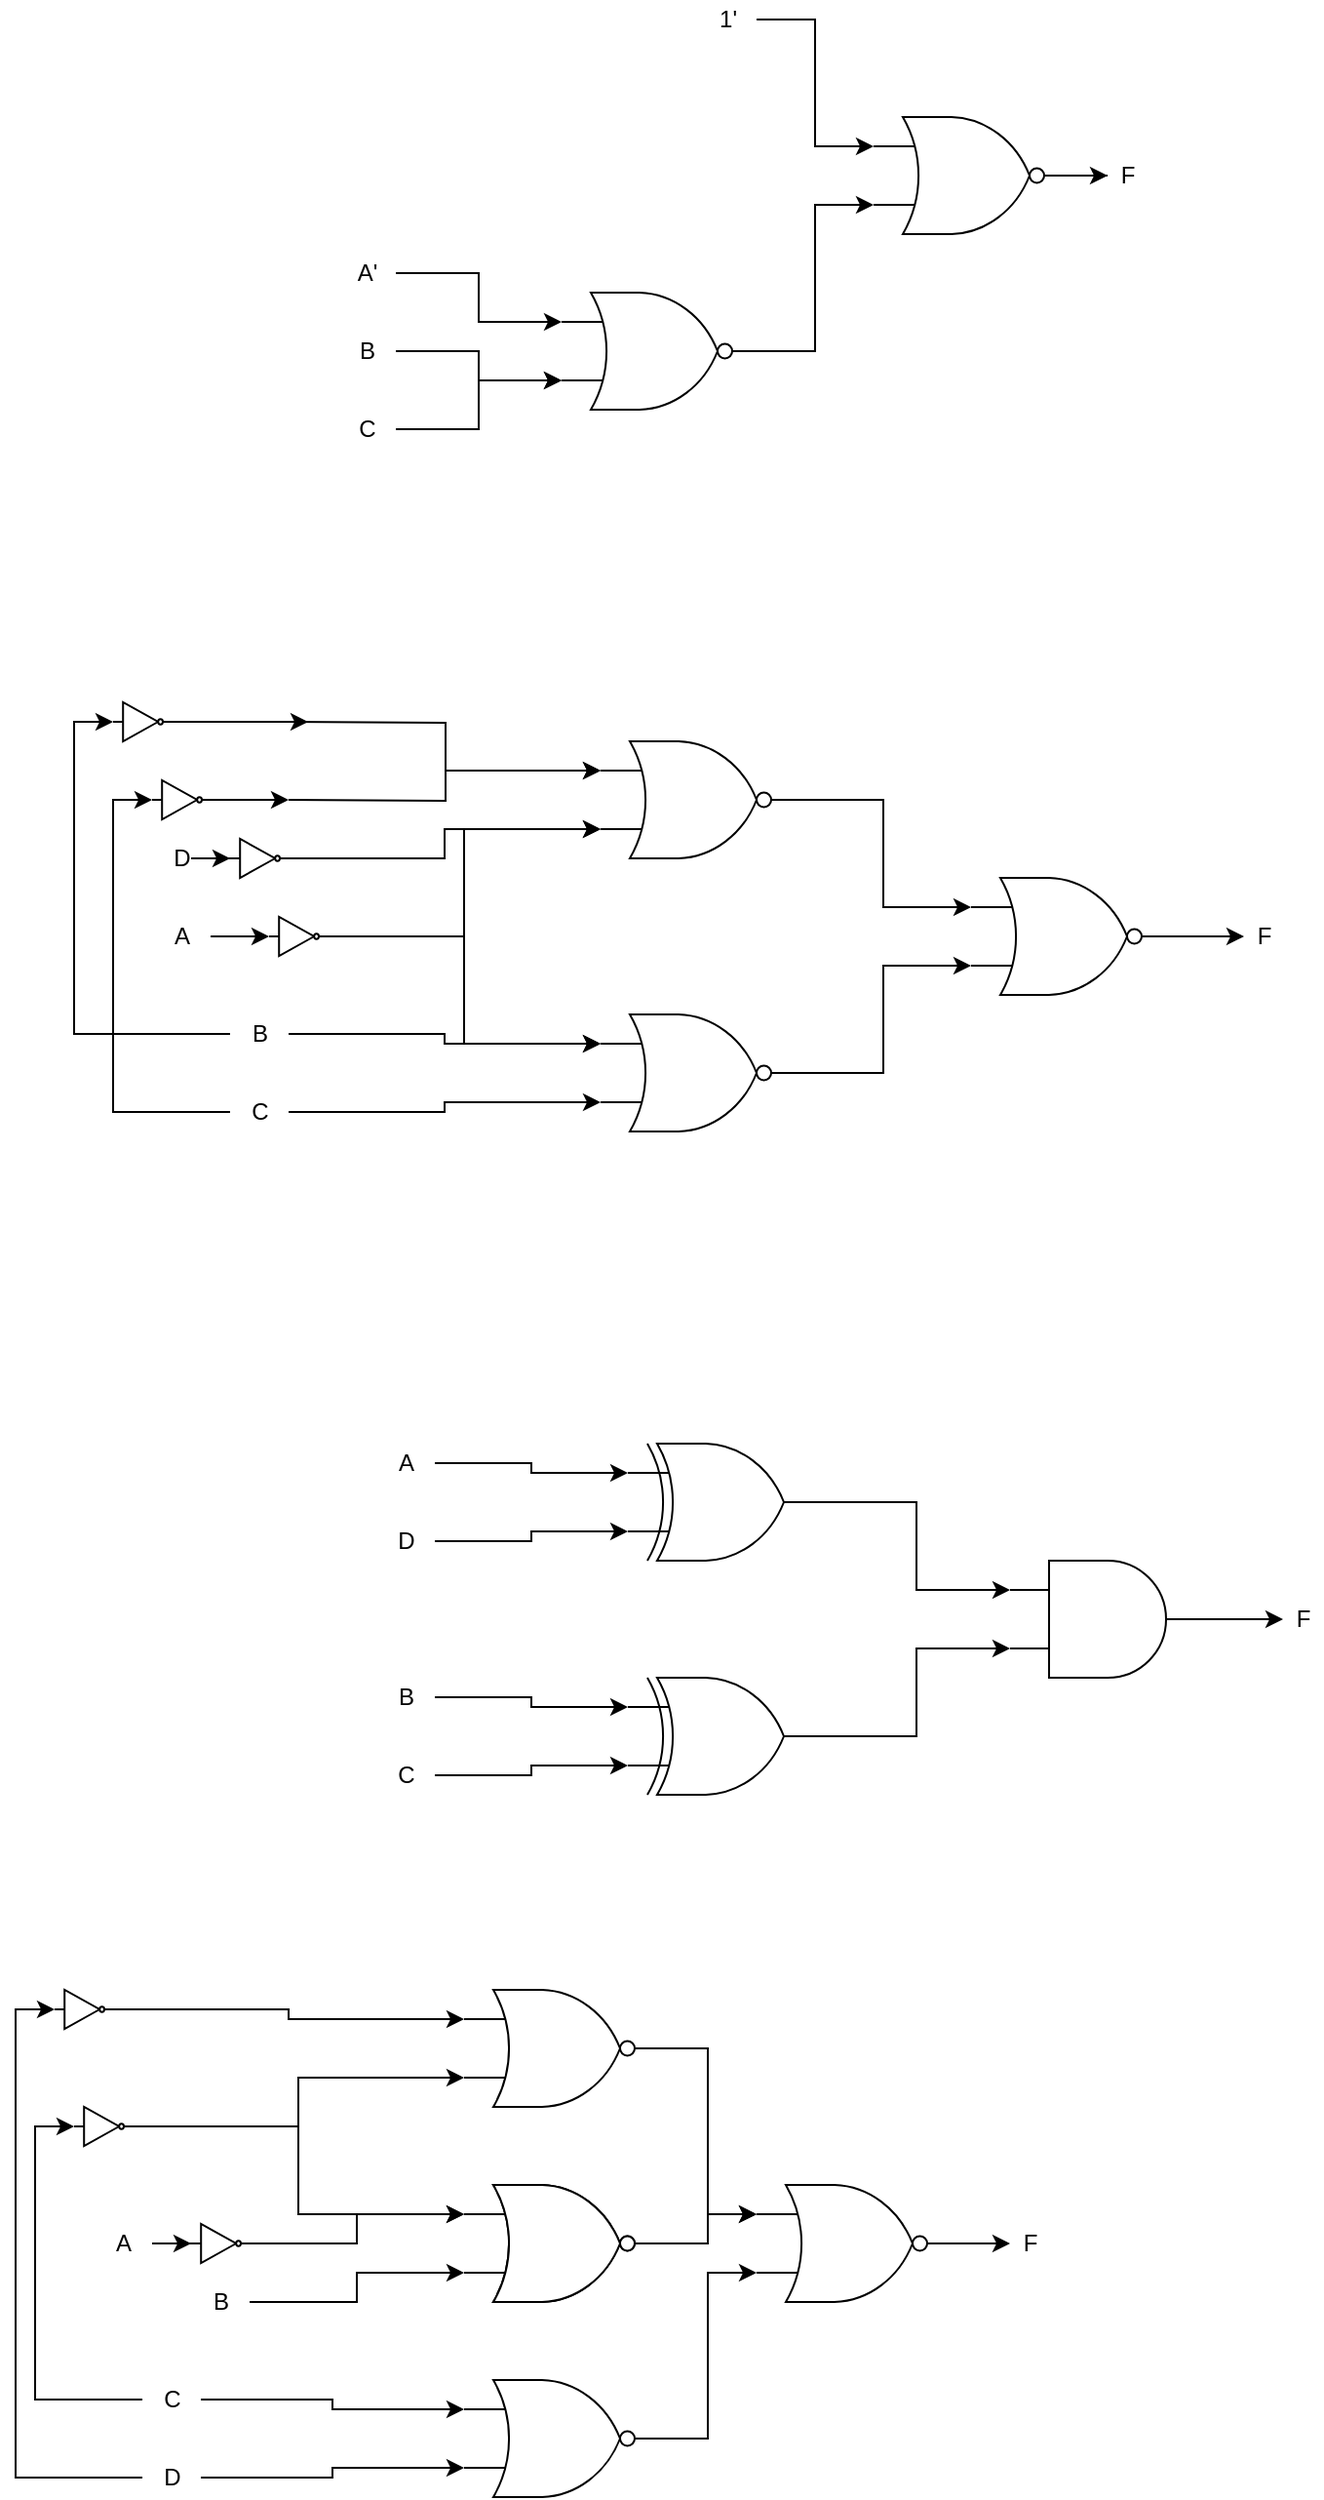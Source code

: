 <mxfile version="15.7.3" type="github">
  <diagram id="m1mpaAwDbxQyPkaKcdMI" name="Page-1">
    <mxGraphModel dx="864" dy="1725" grid="1" gridSize="10" guides="1" tooltips="1" connect="1" arrows="1" fold="1" page="1" pageScale="1" pageWidth="827" pageHeight="1169" math="0" shadow="0">
      <root>
        <mxCell id="0" />
        <mxCell id="1" parent="0" />
        <mxCell id="tOsfVFmYUpdPrZvb9AqQ-12" style="edgeStyle=orthogonalEdgeStyle;rounded=0;orthogonalLoop=1;jettySize=auto;html=1;entryX=0;entryY=0.25;entryDx=0;entryDy=0;entryPerimeter=0;" parent="1" source="tOsfVFmYUpdPrZvb9AqQ-4" target="tOsfVFmYUpdPrZvb9AqQ-9" edge="1">
          <mxGeometry relative="1" as="geometry" />
        </mxCell>
        <mxCell id="KDyfqv2YmAkCQUuqctpd-4" style="edgeStyle=orthogonalEdgeStyle;rounded=0;orthogonalLoop=1;jettySize=auto;html=1;entryX=0;entryY=0.5;entryDx=0;entryDy=0;entryPerimeter=0;" parent="1" source="tOsfVFmYUpdPrZvb9AqQ-4" target="KDyfqv2YmAkCQUuqctpd-1" edge="1">
          <mxGeometry relative="1" as="geometry" />
        </mxCell>
        <mxCell id="tOsfVFmYUpdPrZvb9AqQ-4" value="B" style="text;html=1;align=center;verticalAlign=middle;resizable=0;points=[];autosize=1;strokeColor=none;fillColor=none;" parent="1" vertex="1">
          <mxGeometry x="160" y="350" width="30" height="20" as="geometry" />
        </mxCell>
        <mxCell id="tOsfVFmYUpdPrZvb9AqQ-13" style="edgeStyle=orthogonalEdgeStyle;rounded=0;orthogonalLoop=1;jettySize=auto;html=1;entryX=0;entryY=0.75;entryDx=0;entryDy=0;entryPerimeter=0;" parent="1" source="tOsfVFmYUpdPrZvb9AqQ-5" target="tOsfVFmYUpdPrZvb9AqQ-9" edge="1">
          <mxGeometry relative="1" as="geometry" />
        </mxCell>
        <mxCell id="KDyfqv2YmAkCQUuqctpd-6" style="edgeStyle=orthogonalEdgeStyle;rounded=0;orthogonalLoop=1;jettySize=auto;html=1;entryX=0;entryY=0.5;entryDx=0;entryDy=0;entryPerimeter=0;" parent="1" source="tOsfVFmYUpdPrZvb9AqQ-5" target="KDyfqv2YmAkCQUuqctpd-5" edge="1">
          <mxGeometry relative="1" as="geometry" />
        </mxCell>
        <mxCell id="tOsfVFmYUpdPrZvb9AqQ-5" value="C" style="text;html=1;align=center;verticalAlign=middle;resizable=0;points=[];autosize=1;strokeColor=none;fillColor=none;" parent="1" vertex="1">
          <mxGeometry x="160" y="390" width="30" height="20" as="geometry" />
        </mxCell>
        <mxCell id="tOsfVFmYUpdPrZvb9AqQ-16" style="edgeStyle=orthogonalEdgeStyle;rounded=0;orthogonalLoop=1;jettySize=auto;html=1;entryX=0;entryY=0.25;entryDx=0;entryDy=0;entryPerimeter=0;" parent="1" target="tOsfVFmYUpdPrZvb9AqQ-10" edge="1">
          <mxGeometry relative="1" as="geometry">
            <mxPoint x="190" y="240" as="sourcePoint" />
          </mxGeometry>
        </mxCell>
        <mxCell id="tOsfVFmYUpdPrZvb9AqQ-32" style="edgeStyle=orthogonalEdgeStyle;rounded=0;orthogonalLoop=1;jettySize=auto;html=1;entryX=0;entryY=0.25;entryDx=0;entryDy=0;entryPerimeter=0;" parent="1" target="tOsfVFmYUpdPrZvb9AqQ-10" edge="1">
          <mxGeometry relative="1" as="geometry">
            <mxPoint x="190" y="200" as="sourcePoint" />
          </mxGeometry>
        </mxCell>
        <mxCell id="tOsfVFmYUpdPrZvb9AqQ-26" style="edgeStyle=orthogonalEdgeStyle;rounded=0;orthogonalLoop=1;jettySize=auto;html=1;exitX=1;exitY=0.5;exitDx=0;exitDy=0;exitPerimeter=0;" parent="1" source="tOsfVFmYUpdPrZvb9AqQ-8" target="tOsfVFmYUpdPrZvb9AqQ-25" edge="1">
          <mxGeometry relative="1" as="geometry" />
        </mxCell>
        <mxCell id="tOsfVFmYUpdPrZvb9AqQ-8" value="" style="verticalLabelPosition=bottom;shadow=0;dashed=0;align=center;html=1;verticalAlign=top;shape=mxgraph.electrical.logic_gates.logic_gate;operation=or;negating=1;negSize=0.15;" parent="1" vertex="1">
          <mxGeometry x="540" y="280" width="100" height="60" as="geometry" />
        </mxCell>
        <mxCell id="tOsfVFmYUpdPrZvb9AqQ-22" style="edgeStyle=orthogonalEdgeStyle;rounded=0;orthogonalLoop=1;jettySize=auto;html=1;entryX=0;entryY=0.75;entryDx=0;entryDy=0;entryPerimeter=0;" parent="1" source="tOsfVFmYUpdPrZvb9AqQ-9" target="tOsfVFmYUpdPrZvb9AqQ-8" edge="1">
          <mxGeometry relative="1" as="geometry" />
        </mxCell>
        <mxCell id="tOsfVFmYUpdPrZvb9AqQ-9" value="" style="verticalLabelPosition=bottom;shadow=0;dashed=0;align=center;html=1;verticalAlign=top;shape=mxgraph.electrical.logic_gates.logic_gate;operation=or;negating=1;negSize=0.15;" parent="1" vertex="1">
          <mxGeometry x="350" y="350" width="100" height="60" as="geometry" />
        </mxCell>
        <mxCell id="tOsfVFmYUpdPrZvb9AqQ-21" style="edgeStyle=orthogonalEdgeStyle;rounded=0;orthogonalLoop=1;jettySize=auto;html=1;entryX=0;entryY=0.25;entryDx=0;entryDy=0;entryPerimeter=0;" parent="1" source="tOsfVFmYUpdPrZvb9AqQ-10" target="tOsfVFmYUpdPrZvb9AqQ-8" edge="1">
          <mxGeometry relative="1" as="geometry" />
        </mxCell>
        <mxCell id="tOsfVFmYUpdPrZvb9AqQ-10" value="" style="verticalLabelPosition=bottom;shadow=0;dashed=0;align=center;html=1;verticalAlign=top;shape=mxgraph.electrical.logic_gates.logic_gate;operation=or;negating=1;negSize=0.15;" parent="1" vertex="1">
          <mxGeometry x="350" y="210" width="100" height="60" as="geometry" />
        </mxCell>
        <mxCell id="tOsfVFmYUpdPrZvb9AqQ-25" value="F" style="text;html=1;align=center;verticalAlign=middle;resizable=0;points=[];autosize=1;strokeColor=none;fillColor=none;" parent="1" vertex="1">
          <mxGeometry x="680" y="300" width="20" height="20" as="geometry" />
        </mxCell>
        <mxCell id="KDyfqv2YmAkCQUuqctpd-13" style="edgeStyle=orthogonalEdgeStyle;rounded=0;orthogonalLoop=1;jettySize=auto;html=1;" parent="1" source="tOsfVFmYUpdPrZvb9AqQ-27" target="KDyfqv2YmAkCQUuqctpd-9" edge="1">
          <mxGeometry relative="1" as="geometry" />
        </mxCell>
        <mxCell id="tOsfVFmYUpdPrZvb9AqQ-27" value="D" style="text;html=1;align=center;verticalAlign=middle;resizable=0;points=[];autosize=1;strokeColor=none;fillColor=none;" parent="1" vertex="1">
          <mxGeometry x="120" y="260" width="30" height="20" as="geometry" />
        </mxCell>
        <mxCell id="tOsfVFmYUpdPrZvb9AqQ-44" style="edgeStyle=orthogonalEdgeStyle;rounded=0;orthogonalLoop=1;jettySize=auto;html=1;exitX=1;exitY=0.5;exitDx=0;exitDy=0;exitPerimeter=0;entryX=0;entryY=0.75;entryDx=0;entryDy=0;entryPerimeter=0;" parent="1" source="tOsfVFmYUpdPrZvb9AqQ-33" target="tOsfVFmYUpdPrZvb9AqQ-34" edge="1">
          <mxGeometry relative="1" as="geometry" />
        </mxCell>
        <mxCell id="tOsfVFmYUpdPrZvb9AqQ-33" value="" style="verticalLabelPosition=bottom;shadow=0;dashed=0;align=center;html=1;verticalAlign=top;shape=mxgraph.electrical.logic_gates.logic_gate;operation=xor;" parent="1" vertex="1">
          <mxGeometry x="364" y="690" width="100" height="60" as="geometry" />
        </mxCell>
        <mxCell id="tOsfVFmYUpdPrZvb9AqQ-47" style="edgeStyle=orthogonalEdgeStyle;rounded=0;orthogonalLoop=1;jettySize=auto;html=1;" parent="1" source="tOsfVFmYUpdPrZvb9AqQ-34" target="tOsfVFmYUpdPrZvb9AqQ-46" edge="1">
          <mxGeometry relative="1" as="geometry" />
        </mxCell>
        <mxCell id="tOsfVFmYUpdPrZvb9AqQ-34" value="" style="verticalLabelPosition=bottom;shadow=0;dashed=0;align=center;html=1;verticalAlign=top;shape=mxgraph.electrical.logic_gates.logic_gate;operation=and;" parent="1" vertex="1">
          <mxGeometry x="560" y="630" width="100" height="60" as="geometry" />
        </mxCell>
        <mxCell id="tOsfVFmYUpdPrZvb9AqQ-45" style="edgeStyle=orthogonalEdgeStyle;rounded=0;orthogonalLoop=1;jettySize=auto;html=1;entryX=0;entryY=0.25;entryDx=0;entryDy=0;entryPerimeter=0;" parent="1" source="tOsfVFmYUpdPrZvb9AqQ-35" target="tOsfVFmYUpdPrZvb9AqQ-34" edge="1">
          <mxGeometry relative="1" as="geometry" />
        </mxCell>
        <mxCell id="tOsfVFmYUpdPrZvb9AqQ-35" value="" style="verticalLabelPosition=bottom;shadow=0;dashed=0;align=center;html=1;verticalAlign=top;shape=mxgraph.electrical.logic_gates.logic_gate;operation=xor;" parent="1" vertex="1">
          <mxGeometry x="364" y="570" width="100" height="60" as="geometry" />
        </mxCell>
        <mxCell id="tOsfVFmYUpdPrZvb9AqQ-40" style="edgeStyle=orthogonalEdgeStyle;rounded=0;orthogonalLoop=1;jettySize=auto;html=1;entryX=0;entryY=0.25;entryDx=0;entryDy=0;entryPerimeter=0;" parent="1" source="tOsfVFmYUpdPrZvb9AqQ-36" target="tOsfVFmYUpdPrZvb9AqQ-35" edge="1">
          <mxGeometry relative="1" as="geometry" />
        </mxCell>
        <mxCell id="tOsfVFmYUpdPrZvb9AqQ-36" value="A" style="text;html=1;align=center;verticalAlign=middle;resizable=0;points=[];autosize=1;strokeColor=none;fillColor=none;" parent="1" vertex="1">
          <mxGeometry x="235" y="570" width="30" height="20" as="geometry" />
        </mxCell>
        <mxCell id="tOsfVFmYUpdPrZvb9AqQ-41" style="edgeStyle=orthogonalEdgeStyle;rounded=0;orthogonalLoop=1;jettySize=auto;html=1;entryX=0;entryY=0.75;entryDx=0;entryDy=0;entryPerimeter=0;" parent="1" source="tOsfVFmYUpdPrZvb9AqQ-37" target="tOsfVFmYUpdPrZvb9AqQ-35" edge="1">
          <mxGeometry relative="1" as="geometry" />
        </mxCell>
        <mxCell id="tOsfVFmYUpdPrZvb9AqQ-37" value="D" style="text;html=1;align=center;verticalAlign=middle;resizable=0;points=[];autosize=1;strokeColor=none;fillColor=none;" parent="1" vertex="1">
          <mxGeometry x="235" y="610" width="30" height="20" as="geometry" />
        </mxCell>
        <mxCell id="tOsfVFmYUpdPrZvb9AqQ-42" style="edgeStyle=orthogonalEdgeStyle;rounded=0;orthogonalLoop=1;jettySize=auto;html=1;entryX=0;entryY=0.25;entryDx=0;entryDy=0;entryPerimeter=0;" parent="1" source="tOsfVFmYUpdPrZvb9AqQ-38" target="tOsfVFmYUpdPrZvb9AqQ-33" edge="1">
          <mxGeometry relative="1" as="geometry" />
        </mxCell>
        <mxCell id="tOsfVFmYUpdPrZvb9AqQ-38" value="B" style="text;html=1;align=center;verticalAlign=middle;resizable=0;points=[];autosize=1;strokeColor=none;fillColor=none;" parent="1" vertex="1">
          <mxGeometry x="235" y="690" width="30" height="20" as="geometry" />
        </mxCell>
        <mxCell id="tOsfVFmYUpdPrZvb9AqQ-43" style="edgeStyle=orthogonalEdgeStyle;rounded=0;orthogonalLoop=1;jettySize=auto;html=1;entryX=0;entryY=0.75;entryDx=0;entryDy=0;entryPerimeter=0;" parent="1" source="tOsfVFmYUpdPrZvb9AqQ-39" target="tOsfVFmYUpdPrZvb9AqQ-33" edge="1">
          <mxGeometry relative="1" as="geometry" />
        </mxCell>
        <mxCell id="tOsfVFmYUpdPrZvb9AqQ-39" value="C" style="text;html=1;align=center;verticalAlign=middle;resizable=0;points=[];autosize=1;strokeColor=none;fillColor=none;" parent="1" vertex="1">
          <mxGeometry x="235" y="730" width="30" height="20" as="geometry" />
        </mxCell>
        <mxCell id="tOsfVFmYUpdPrZvb9AqQ-46" value="F" style="text;html=1;align=center;verticalAlign=middle;resizable=0;points=[];autosize=1;strokeColor=none;fillColor=none;" parent="1" vertex="1">
          <mxGeometry x="700" y="650" width="20" height="20" as="geometry" />
        </mxCell>
        <mxCell id="KDyfqv2YmAkCQUuqctpd-2" style="edgeStyle=orthogonalEdgeStyle;rounded=0;orthogonalLoop=1;jettySize=auto;html=1;" parent="1" source="KDyfqv2YmAkCQUuqctpd-1" edge="1">
          <mxGeometry relative="1" as="geometry">
            <mxPoint x="200" y="200" as="targetPoint" />
          </mxGeometry>
        </mxCell>
        <mxCell id="KDyfqv2YmAkCQUuqctpd-1" value="" style="verticalLabelPosition=bottom;shadow=0;dashed=0;align=center;html=1;verticalAlign=top;shape=mxgraph.electrical.logic_gates.inverter_2" parent="1" vertex="1">
          <mxGeometry x="100" y="190" width="30" height="20" as="geometry" />
        </mxCell>
        <mxCell id="KDyfqv2YmAkCQUuqctpd-7" style="edgeStyle=orthogonalEdgeStyle;rounded=0;orthogonalLoop=1;jettySize=auto;html=1;" parent="1" source="KDyfqv2YmAkCQUuqctpd-5" edge="1">
          <mxGeometry relative="1" as="geometry">
            <mxPoint x="190" y="240" as="targetPoint" />
          </mxGeometry>
        </mxCell>
        <mxCell id="KDyfqv2YmAkCQUuqctpd-5" value="" style="verticalLabelPosition=bottom;shadow=0;dashed=0;align=center;html=1;verticalAlign=top;shape=mxgraph.electrical.logic_gates.inverter_2;rotation=0;" parent="1" vertex="1">
          <mxGeometry x="120" y="230" width="30" height="20" as="geometry" />
        </mxCell>
        <mxCell id="KDyfqv2YmAkCQUuqctpd-11" style="edgeStyle=orthogonalEdgeStyle;rounded=0;orthogonalLoop=1;jettySize=auto;html=1;entryX=0;entryY=0.75;entryDx=0;entryDy=0;entryPerimeter=0;" parent="1" source="KDyfqv2YmAkCQUuqctpd-9" target="tOsfVFmYUpdPrZvb9AqQ-10" edge="1">
          <mxGeometry relative="1" as="geometry" />
        </mxCell>
        <mxCell id="KDyfqv2YmAkCQUuqctpd-9" value="" style="verticalLabelPosition=bottom;shadow=0;dashed=0;align=center;html=1;verticalAlign=top;shape=mxgraph.electrical.logic_gates.inverter_2;rotation=0;" parent="1" vertex="1">
          <mxGeometry x="160" y="260" width="30" height="20" as="geometry" />
        </mxCell>
        <mxCell id="KDyfqv2YmAkCQUuqctpd-20" style="edgeStyle=orthogonalEdgeStyle;rounded=0;orthogonalLoop=1;jettySize=auto;html=1;entryX=0;entryY=0.25;entryDx=0;entryDy=0;entryPerimeter=0;" parent="1" source="KDyfqv2YmAkCQUuqctpd-14" target="tOsfVFmYUpdPrZvb9AqQ-9" edge="1">
          <mxGeometry relative="1" as="geometry" />
        </mxCell>
        <mxCell id="KDyfqv2YmAkCQUuqctpd-21" style="edgeStyle=orthogonalEdgeStyle;rounded=0;orthogonalLoop=1;jettySize=auto;html=1;entryX=0;entryY=0.75;entryDx=0;entryDy=0;entryPerimeter=0;" parent="1" source="KDyfqv2YmAkCQUuqctpd-14" target="tOsfVFmYUpdPrZvb9AqQ-10" edge="1">
          <mxGeometry relative="1" as="geometry" />
        </mxCell>
        <mxCell id="KDyfqv2YmAkCQUuqctpd-14" value="" style="verticalLabelPosition=bottom;shadow=0;dashed=0;align=center;html=1;verticalAlign=top;shape=mxgraph.electrical.logic_gates.inverter_2;rotation=0;" parent="1" vertex="1">
          <mxGeometry x="180" y="300" width="30" height="20" as="geometry" />
        </mxCell>
        <mxCell id="KDyfqv2YmAkCQUuqctpd-19" style="edgeStyle=orthogonalEdgeStyle;rounded=0;orthogonalLoop=1;jettySize=auto;html=1;entryX=0;entryY=0.5;entryDx=0;entryDy=0;entryPerimeter=0;" parent="1" source="KDyfqv2YmAkCQUuqctpd-18" target="KDyfqv2YmAkCQUuqctpd-14" edge="1">
          <mxGeometry relative="1" as="geometry" />
        </mxCell>
        <mxCell id="KDyfqv2YmAkCQUuqctpd-18" value="A" style="text;html=1;align=center;verticalAlign=middle;resizable=0;points=[];autosize=1;strokeColor=none;fillColor=none;" parent="1" vertex="1">
          <mxGeometry x="120" y="300" width="30" height="20" as="geometry" />
        </mxCell>
        <mxCell id="KDyfqv2YmAkCQUuqctpd-22" value="" style="verticalLabelPosition=bottom;shadow=0;dashed=0;align=center;html=1;verticalAlign=top;shape=mxgraph.electrical.logic_gates.logic_gate;operation=or;negating=1;negSize=0.15;" parent="1" vertex="1">
          <mxGeometry x="280" y="950" width="100" height="60" as="geometry" />
        </mxCell>
        <mxCell id="KDyfqv2YmAkCQUuqctpd-28" style="edgeStyle=orthogonalEdgeStyle;rounded=0;orthogonalLoop=1;jettySize=auto;html=1;entryX=0;entryY=0.25;entryDx=0;entryDy=0;entryPerimeter=0;" parent="1" source="KDyfqv2YmAkCQUuqctpd-23" target="KDyfqv2YmAkCQUuqctpd-26" edge="1">
          <mxGeometry relative="1" as="geometry" />
        </mxCell>
        <mxCell id="KDyfqv2YmAkCQUuqctpd-23" value="" style="verticalLabelPosition=bottom;shadow=0;dashed=0;align=center;html=1;verticalAlign=top;shape=mxgraph.electrical.logic_gates.logic_gate;operation=or;negating=1;negSize=0.15;" parent="1" vertex="1">
          <mxGeometry x="280" y="950" width="100" height="60" as="geometry" />
        </mxCell>
        <mxCell id="KDyfqv2YmAkCQUuqctpd-27" style="edgeStyle=orthogonalEdgeStyle;rounded=0;orthogonalLoop=1;jettySize=auto;html=1;entryX=0;entryY=0.25;entryDx=0;entryDy=0;entryPerimeter=0;" parent="1" source="KDyfqv2YmAkCQUuqctpd-24" target="KDyfqv2YmAkCQUuqctpd-26" edge="1">
          <mxGeometry relative="1" as="geometry" />
        </mxCell>
        <mxCell id="KDyfqv2YmAkCQUuqctpd-24" value="" style="verticalLabelPosition=bottom;shadow=0;dashed=0;align=center;html=1;verticalAlign=top;shape=mxgraph.electrical.logic_gates.logic_gate;operation=or;negating=1;negSize=0.15;" parent="1" vertex="1">
          <mxGeometry x="280" y="850" width="100" height="60" as="geometry" />
        </mxCell>
        <mxCell id="KDyfqv2YmAkCQUuqctpd-29" style="edgeStyle=orthogonalEdgeStyle;rounded=0;orthogonalLoop=1;jettySize=auto;html=1;entryX=0;entryY=0.75;entryDx=0;entryDy=0;entryPerimeter=0;" parent="1" source="KDyfqv2YmAkCQUuqctpd-25" target="KDyfqv2YmAkCQUuqctpd-26" edge="1">
          <mxGeometry relative="1" as="geometry" />
        </mxCell>
        <mxCell id="KDyfqv2YmAkCQUuqctpd-25" value="" style="verticalLabelPosition=bottom;shadow=0;dashed=0;align=center;html=1;verticalAlign=top;shape=mxgraph.electrical.logic_gates.logic_gate;operation=or;negating=1;negSize=0.15;" parent="1" vertex="1">
          <mxGeometry x="280" y="1050" width="100" height="60" as="geometry" />
        </mxCell>
        <mxCell id="KDyfqv2YmAkCQUuqctpd-31" style="edgeStyle=orthogonalEdgeStyle;rounded=0;orthogonalLoop=1;jettySize=auto;html=1;" parent="1" source="KDyfqv2YmAkCQUuqctpd-26" target="KDyfqv2YmAkCQUuqctpd-30" edge="1">
          <mxGeometry relative="1" as="geometry" />
        </mxCell>
        <mxCell id="KDyfqv2YmAkCQUuqctpd-26" value="" style="verticalLabelPosition=bottom;shadow=0;dashed=0;align=center;html=1;verticalAlign=top;shape=mxgraph.electrical.logic_gates.logic_gate;operation=or;negating=1;negSize=0.15;" parent="1" vertex="1">
          <mxGeometry x="430" y="950" width="100" height="60" as="geometry" />
        </mxCell>
        <mxCell id="KDyfqv2YmAkCQUuqctpd-30" value="F" style="text;html=1;align=center;verticalAlign=middle;resizable=0;points=[];autosize=1;strokeColor=none;fillColor=none;" parent="1" vertex="1">
          <mxGeometry x="560" y="970" width="20" height="20" as="geometry" />
        </mxCell>
        <mxCell id="KDyfqv2YmAkCQUuqctpd-35" style="edgeStyle=orthogonalEdgeStyle;rounded=0;orthogonalLoop=1;jettySize=auto;html=1;entryX=0;entryY=0.25;entryDx=0;entryDy=0;entryPerimeter=0;" parent="1" source="KDyfqv2YmAkCQUuqctpd-32" target="KDyfqv2YmAkCQUuqctpd-25" edge="1">
          <mxGeometry relative="1" as="geometry" />
        </mxCell>
        <mxCell id="KDyfqv2YmAkCQUuqctpd-45" style="edgeStyle=orthogonalEdgeStyle;rounded=0;orthogonalLoop=1;jettySize=auto;html=1;entryX=0;entryY=0.5;entryDx=0;entryDy=0;entryPerimeter=0;" parent="1" source="KDyfqv2YmAkCQUuqctpd-32" target="KDyfqv2YmAkCQUuqctpd-43" edge="1">
          <mxGeometry relative="1" as="geometry" />
        </mxCell>
        <mxCell id="KDyfqv2YmAkCQUuqctpd-32" value="C" style="text;html=1;align=center;verticalAlign=middle;resizable=0;points=[];autosize=1;strokeColor=none;fillColor=none;" parent="1" vertex="1">
          <mxGeometry x="115" y="1050" width="30" height="20" as="geometry" />
        </mxCell>
        <mxCell id="KDyfqv2YmAkCQUuqctpd-34" style="edgeStyle=orthogonalEdgeStyle;rounded=0;orthogonalLoop=1;jettySize=auto;html=1;entryX=0;entryY=0.75;entryDx=0;entryDy=0;entryPerimeter=0;" parent="1" source="KDyfqv2YmAkCQUuqctpd-33" target="KDyfqv2YmAkCQUuqctpd-25" edge="1">
          <mxGeometry relative="1" as="geometry" />
        </mxCell>
        <mxCell id="KDyfqv2YmAkCQUuqctpd-44" style="edgeStyle=orthogonalEdgeStyle;rounded=0;orthogonalLoop=1;jettySize=auto;html=1;entryX=0;entryY=0.5;entryDx=0;entryDy=0;entryPerimeter=0;" parent="1" source="KDyfqv2YmAkCQUuqctpd-33" target="KDyfqv2YmAkCQUuqctpd-42" edge="1">
          <mxGeometry relative="1" as="geometry" />
        </mxCell>
        <mxCell id="KDyfqv2YmAkCQUuqctpd-33" value="D" style="text;html=1;align=center;verticalAlign=middle;resizable=0;points=[];autosize=1;strokeColor=none;fillColor=none;" parent="1" vertex="1">
          <mxGeometry x="115" y="1090" width="30" height="20" as="geometry" />
        </mxCell>
        <mxCell id="KDyfqv2YmAkCQUuqctpd-37" style="edgeStyle=orthogonalEdgeStyle;rounded=0;orthogonalLoop=1;jettySize=auto;html=1;entryX=0;entryY=0.75;entryDx=0;entryDy=0;entryPerimeter=0;" parent="1" source="KDyfqv2YmAkCQUuqctpd-36" target="KDyfqv2YmAkCQUuqctpd-23" edge="1">
          <mxGeometry relative="1" as="geometry" />
        </mxCell>
        <mxCell id="KDyfqv2YmAkCQUuqctpd-36" value="B" style="text;html=1;align=center;verticalAlign=middle;resizable=0;points=[];autosize=1;strokeColor=none;fillColor=none;" parent="1" vertex="1">
          <mxGeometry x="140" y="1000" width="30" height="20" as="geometry" />
        </mxCell>
        <mxCell id="KDyfqv2YmAkCQUuqctpd-40" style="edgeStyle=orthogonalEdgeStyle;rounded=0;orthogonalLoop=1;jettySize=auto;html=1;entryX=0;entryY=0.5;entryDx=0;entryDy=0;entryPerimeter=0;" parent="1" source="KDyfqv2YmAkCQUuqctpd-38" target="KDyfqv2YmAkCQUuqctpd-39" edge="1">
          <mxGeometry relative="1" as="geometry" />
        </mxCell>
        <mxCell id="KDyfqv2YmAkCQUuqctpd-38" value="A" style="text;html=1;align=center;verticalAlign=middle;resizable=0;points=[];autosize=1;strokeColor=none;fillColor=none;" parent="1" vertex="1">
          <mxGeometry x="90" y="970" width="30" height="20" as="geometry" />
        </mxCell>
        <mxCell id="KDyfqv2YmAkCQUuqctpd-41" style="edgeStyle=orthogonalEdgeStyle;rounded=0;orthogonalLoop=1;jettySize=auto;html=1;entryX=0;entryY=0.25;entryDx=0;entryDy=0;entryPerimeter=0;" parent="1" source="KDyfqv2YmAkCQUuqctpd-39" target="KDyfqv2YmAkCQUuqctpd-23" edge="1">
          <mxGeometry relative="1" as="geometry" />
        </mxCell>
        <mxCell id="KDyfqv2YmAkCQUuqctpd-39" value="" style="verticalLabelPosition=bottom;shadow=0;dashed=0;align=center;html=1;verticalAlign=top;shape=mxgraph.electrical.logic_gates.inverter_2" parent="1" vertex="1">
          <mxGeometry x="140" y="970" width="30" height="20" as="geometry" />
        </mxCell>
        <mxCell id="KDyfqv2YmAkCQUuqctpd-46" style="edgeStyle=orthogonalEdgeStyle;rounded=0;orthogonalLoop=1;jettySize=auto;html=1;entryX=0;entryY=0.25;entryDx=0;entryDy=0;entryPerimeter=0;" parent="1" source="KDyfqv2YmAkCQUuqctpd-42" target="KDyfqv2YmAkCQUuqctpd-24" edge="1">
          <mxGeometry relative="1" as="geometry" />
        </mxCell>
        <mxCell id="KDyfqv2YmAkCQUuqctpd-42" value="" style="verticalLabelPosition=bottom;shadow=0;dashed=0;align=center;html=1;verticalAlign=top;shape=mxgraph.electrical.logic_gates.inverter_2" parent="1" vertex="1">
          <mxGeometry x="70" y="850" width="30" height="20" as="geometry" />
        </mxCell>
        <mxCell id="KDyfqv2YmAkCQUuqctpd-47" style="edgeStyle=orthogonalEdgeStyle;rounded=0;orthogonalLoop=1;jettySize=auto;html=1;entryX=0;entryY=0.75;entryDx=0;entryDy=0;entryPerimeter=0;" parent="1" source="KDyfqv2YmAkCQUuqctpd-43" target="KDyfqv2YmAkCQUuqctpd-24" edge="1">
          <mxGeometry relative="1" as="geometry" />
        </mxCell>
        <mxCell id="KDyfqv2YmAkCQUuqctpd-48" style="edgeStyle=orthogonalEdgeStyle;rounded=0;orthogonalLoop=1;jettySize=auto;html=1;entryX=0;entryY=0.25;entryDx=0;entryDy=0;entryPerimeter=0;" parent="1" source="KDyfqv2YmAkCQUuqctpd-43" target="KDyfqv2YmAkCQUuqctpd-23" edge="1">
          <mxGeometry relative="1" as="geometry" />
        </mxCell>
        <mxCell id="KDyfqv2YmAkCQUuqctpd-43" value="" style="verticalLabelPosition=bottom;shadow=0;dashed=0;align=center;html=1;verticalAlign=top;shape=mxgraph.electrical.logic_gates.inverter_2" parent="1" vertex="1">
          <mxGeometry x="80" y="910" width="30" height="20" as="geometry" />
        </mxCell>
        <mxCell id="gewzuVTVG0H12khXxu7N-22" style="edgeStyle=orthogonalEdgeStyle;rounded=0;orthogonalLoop=1;jettySize=auto;html=1;" edge="1" parent="1" source="gewzuVTVG0H12khXxu7N-7" target="gewzuVTVG0H12khXxu7N-21">
          <mxGeometry relative="1" as="geometry" />
        </mxCell>
        <mxCell id="gewzuVTVG0H12khXxu7N-7" value="" style="verticalLabelPosition=bottom;shadow=0;dashed=0;align=center;html=1;verticalAlign=top;shape=mxgraph.electrical.logic_gates.logic_gate;operation=or;negating=1;negSize=0.15;" vertex="1" parent="1">
          <mxGeometry x="490" y="-110" width="100" height="60" as="geometry" />
        </mxCell>
        <mxCell id="gewzuVTVG0H12khXxu7N-18" style="edgeStyle=orthogonalEdgeStyle;rounded=0;orthogonalLoop=1;jettySize=auto;html=1;entryX=0;entryY=0.75;entryDx=0;entryDy=0;entryPerimeter=0;" edge="1" parent="1" source="gewzuVTVG0H12khXxu7N-9" target="gewzuVTVG0H12khXxu7N-7">
          <mxGeometry relative="1" as="geometry" />
        </mxCell>
        <mxCell id="gewzuVTVG0H12khXxu7N-9" value="" style="verticalLabelPosition=bottom;shadow=0;dashed=0;align=center;html=1;verticalAlign=top;shape=mxgraph.electrical.logic_gates.logic_gate;operation=or;negating=1;negSize=0.15;" vertex="1" parent="1">
          <mxGeometry x="330" y="-20" width="100" height="60" as="geometry" />
        </mxCell>
        <mxCell id="gewzuVTVG0H12khXxu7N-13" style="edgeStyle=orthogonalEdgeStyle;rounded=0;orthogonalLoop=1;jettySize=auto;html=1;entryX=0;entryY=0.25;entryDx=0;entryDy=0;entryPerimeter=0;" edge="1" parent="1" source="gewzuVTVG0H12khXxu7N-10" target="gewzuVTVG0H12khXxu7N-9">
          <mxGeometry relative="1" as="geometry" />
        </mxCell>
        <mxCell id="gewzuVTVG0H12khXxu7N-10" value="A&#39;" style="text;html=1;align=center;verticalAlign=middle;resizable=0;points=[];autosize=1;strokeColor=none;fillColor=none;" vertex="1" parent="1">
          <mxGeometry x="215" y="-40" width="30" height="20" as="geometry" />
        </mxCell>
        <mxCell id="gewzuVTVG0H12khXxu7N-14" style="edgeStyle=orthogonalEdgeStyle;rounded=0;orthogonalLoop=1;jettySize=auto;html=1;entryX=0;entryY=0.75;entryDx=0;entryDy=0;entryPerimeter=0;" edge="1" parent="1" source="gewzuVTVG0H12khXxu7N-11" target="gewzuVTVG0H12khXxu7N-9">
          <mxGeometry relative="1" as="geometry" />
        </mxCell>
        <mxCell id="gewzuVTVG0H12khXxu7N-11" value="B" style="text;html=1;align=center;verticalAlign=middle;resizable=0;points=[];autosize=1;strokeColor=none;fillColor=none;" vertex="1" parent="1">
          <mxGeometry x="215" width="30" height="20" as="geometry" />
        </mxCell>
        <mxCell id="gewzuVTVG0H12khXxu7N-17" style="edgeStyle=orthogonalEdgeStyle;rounded=0;orthogonalLoop=1;jettySize=auto;html=1;entryX=0;entryY=0.75;entryDx=0;entryDy=0;entryPerimeter=0;" edge="1" parent="1" source="gewzuVTVG0H12khXxu7N-12" target="gewzuVTVG0H12khXxu7N-9">
          <mxGeometry relative="1" as="geometry" />
        </mxCell>
        <mxCell id="gewzuVTVG0H12khXxu7N-12" value="C" style="text;html=1;align=center;verticalAlign=middle;resizable=0;points=[];autosize=1;strokeColor=none;fillColor=none;" vertex="1" parent="1">
          <mxGeometry x="215" y="40" width="30" height="20" as="geometry" />
        </mxCell>
        <mxCell id="gewzuVTVG0H12khXxu7N-20" style="edgeStyle=orthogonalEdgeStyle;rounded=0;orthogonalLoop=1;jettySize=auto;html=1;entryX=0;entryY=0.25;entryDx=0;entryDy=0;entryPerimeter=0;" edge="1" parent="1" source="gewzuVTVG0H12khXxu7N-19" target="gewzuVTVG0H12khXxu7N-7">
          <mxGeometry relative="1" as="geometry" />
        </mxCell>
        <mxCell id="gewzuVTVG0H12khXxu7N-19" value="1&#39;" style="text;html=1;align=center;verticalAlign=middle;resizable=0;points=[];autosize=1;strokeColor=none;fillColor=none;" vertex="1" parent="1">
          <mxGeometry x="400" y="-170" width="30" height="20" as="geometry" />
        </mxCell>
        <mxCell id="gewzuVTVG0H12khXxu7N-21" value="F" style="text;html=1;align=center;verticalAlign=middle;resizable=0;points=[];autosize=1;strokeColor=none;fillColor=none;" vertex="1" parent="1">
          <mxGeometry x="610" y="-90" width="20" height="20" as="geometry" />
        </mxCell>
      </root>
    </mxGraphModel>
  </diagram>
</mxfile>
